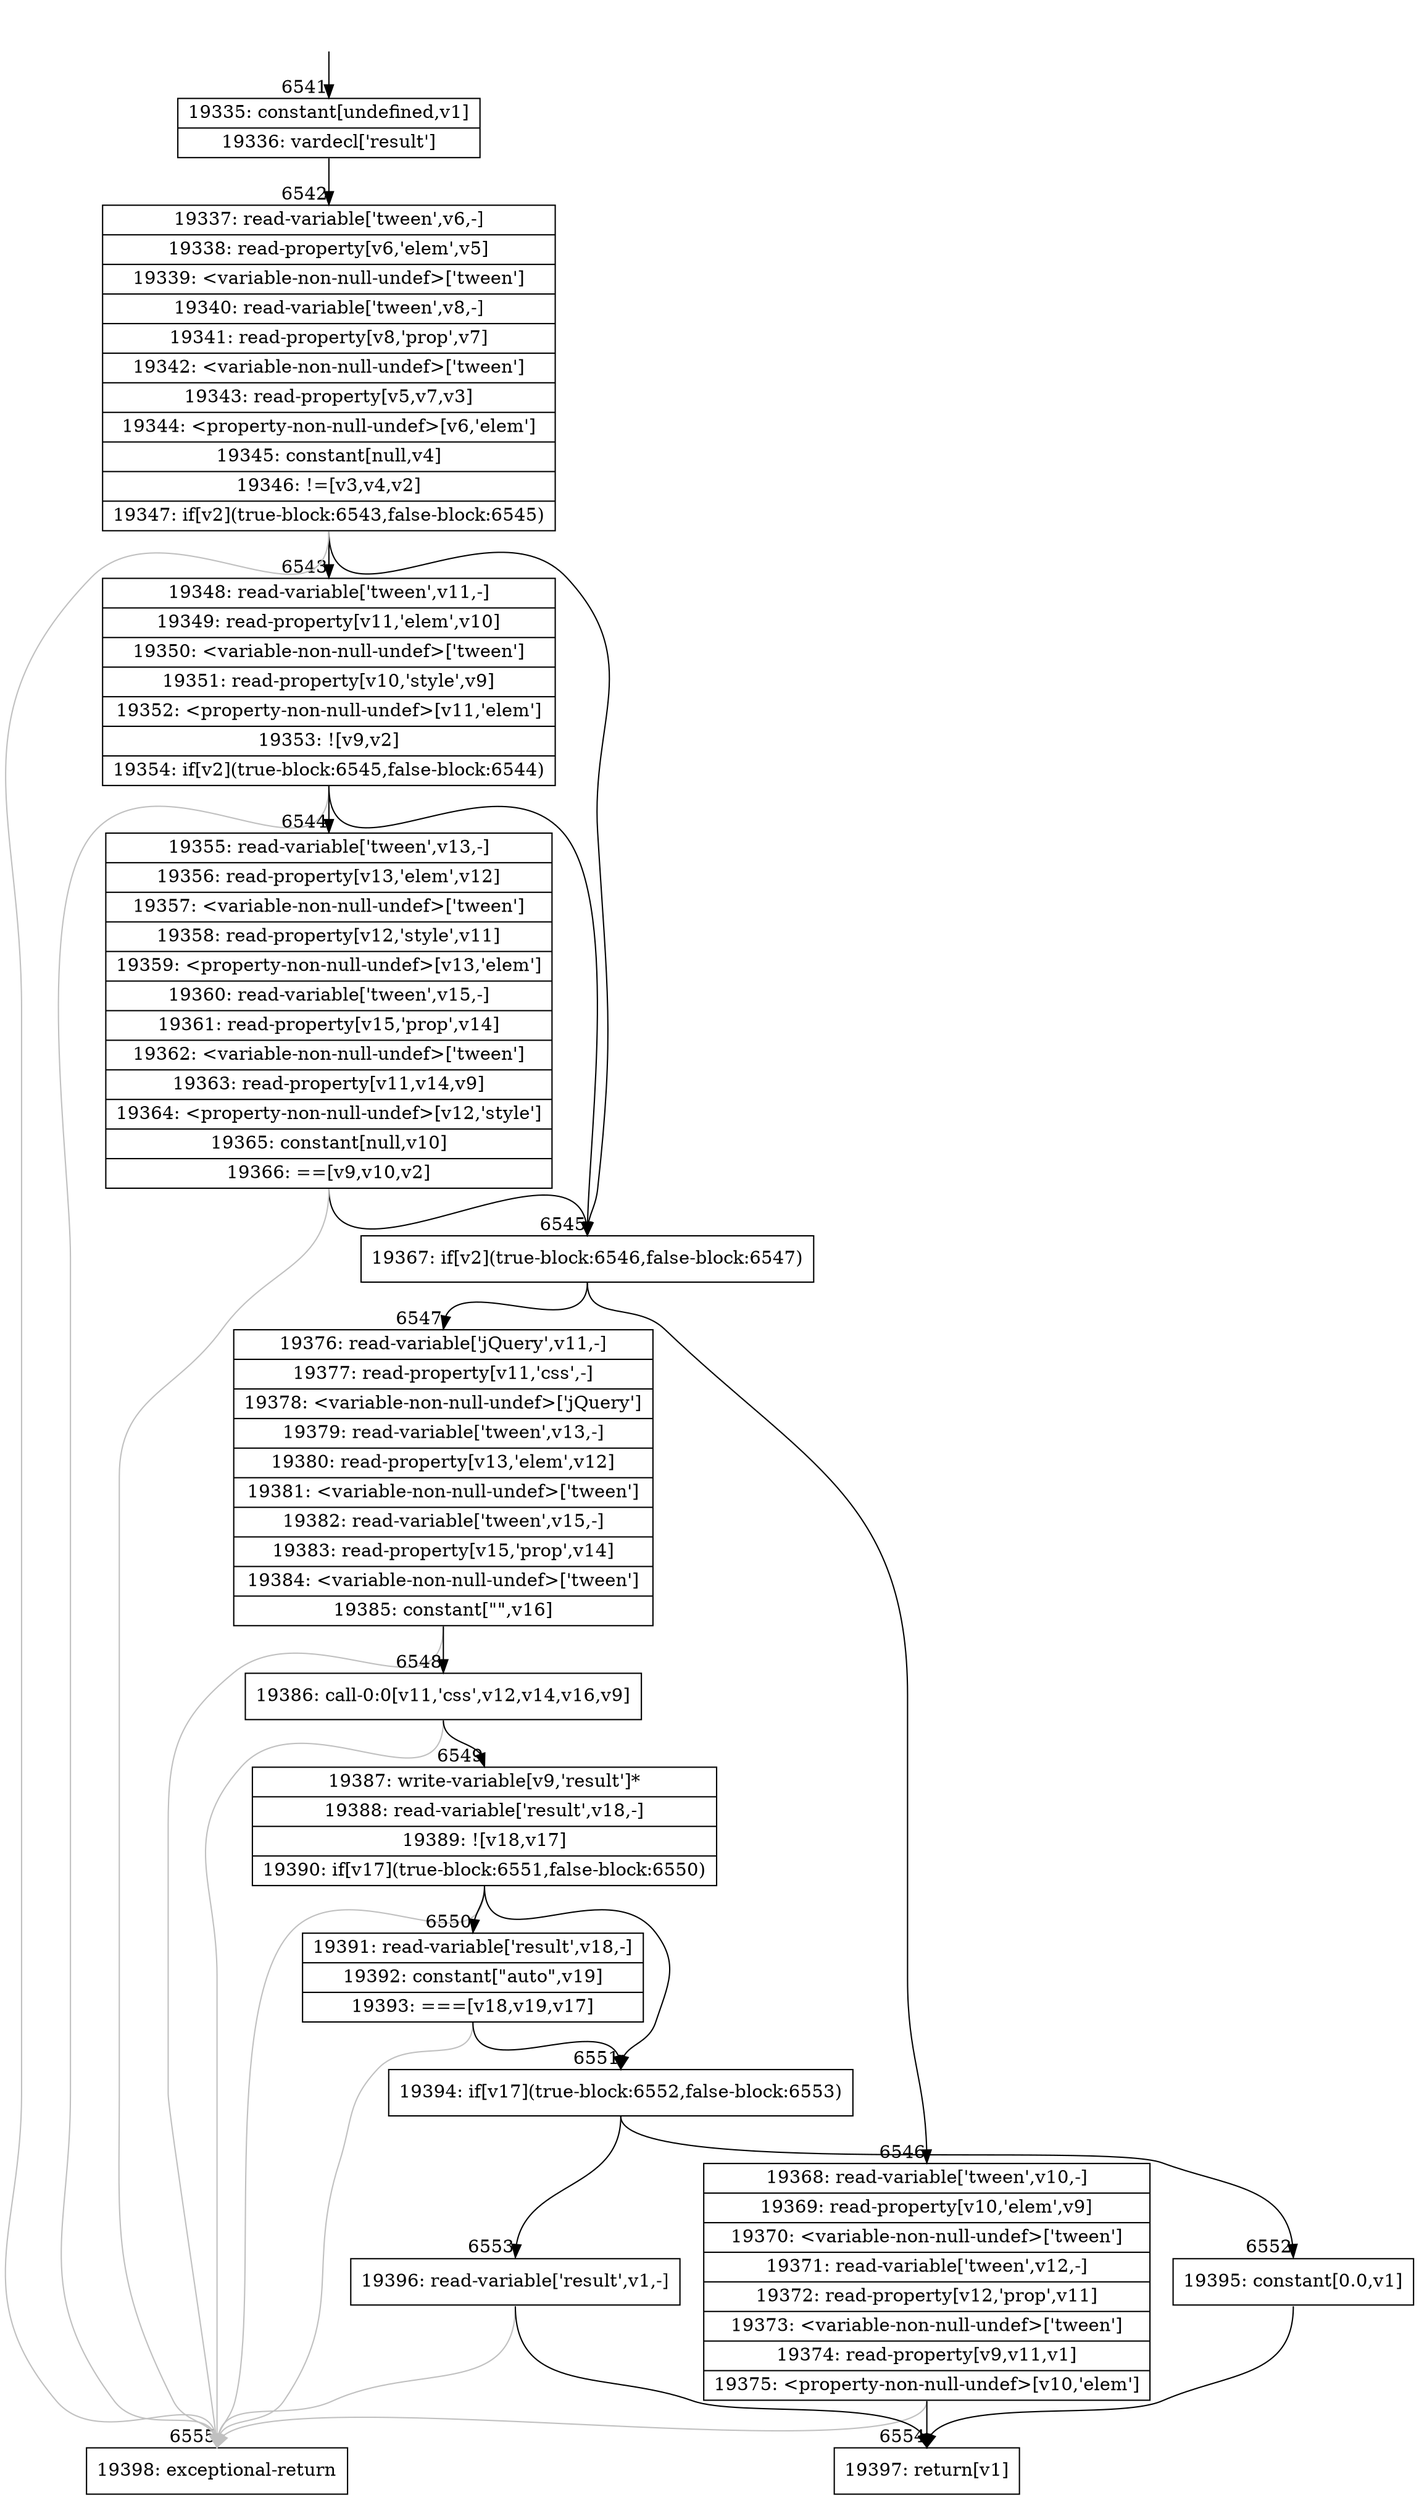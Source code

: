 digraph {
rankdir="TD"
BB_entry403[shape=none,label=""];
BB_entry403 -> BB6541 [tailport=s, headport=n, headlabel="    6541"]
BB6541 [shape=record label="{19335: constant[undefined,v1]|19336: vardecl['result']}" ] 
BB6541 -> BB6542 [tailport=s, headport=n, headlabel="      6542"]
BB6542 [shape=record label="{19337: read-variable['tween',v6,-]|19338: read-property[v6,'elem',v5]|19339: \<variable-non-null-undef\>['tween']|19340: read-variable['tween',v8,-]|19341: read-property[v8,'prop',v7]|19342: \<variable-non-null-undef\>['tween']|19343: read-property[v5,v7,v3]|19344: \<property-non-null-undef\>[v6,'elem']|19345: constant[null,v4]|19346: !=[v3,v4,v2]|19347: if[v2](true-block:6543,false-block:6545)}" ] 
BB6542 -> BB6545 [tailport=s, headport=n, headlabel="      6545"]
BB6542 -> BB6543 [tailport=s, headport=n, headlabel="      6543"]
BB6542 -> BB6555 [tailport=s, headport=n, color=gray, headlabel="      6555"]
BB6543 [shape=record label="{19348: read-variable['tween',v11,-]|19349: read-property[v11,'elem',v10]|19350: \<variable-non-null-undef\>['tween']|19351: read-property[v10,'style',v9]|19352: \<property-non-null-undef\>[v11,'elem']|19353: ![v9,v2]|19354: if[v2](true-block:6545,false-block:6544)}" ] 
BB6543 -> BB6545 [tailport=s, headport=n]
BB6543 -> BB6544 [tailport=s, headport=n, headlabel="      6544"]
BB6543 -> BB6555 [tailport=s, headport=n, color=gray]
BB6544 [shape=record label="{19355: read-variable['tween',v13,-]|19356: read-property[v13,'elem',v12]|19357: \<variable-non-null-undef\>['tween']|19358: read-property[v12,'style',v11]|19359: \<property-non-null-undef\>[v13,'elem']|19360: read-variable['tween',v15,-]|19361: read-property[v15,'prop',v14]|19362: \<variable-non-null-undef\>['tween']|19363: read-property[v11,v14,v9]|19364: \<property-non-null-undef\>[v12,'style']|19365: constant[null,v10]|19366: ==[v9,v10,v2]}" ] 
BB6544 -> BB6545 [tailport=s, headport=n]
BB6544 -> BB6555 [tailport=s, headport=n, color=gray]
BB6545 [shape=record label="{19367: if[v2](true-block:6546,false-block:6547)}" ] 
BB6545 -> BB6546 [tailport=s, headport=n, headlabel="      6546"]
BB6545 -> BB6547 [tailport=s, headport=n, headlabel="      6547"]
BB6546 [shape=record label="{19368: read-variable['tween',v10,-]|19369: read-property[v10,'elem',v9]|19370: \<variable-non-null-undef\>['tween']|19371: read-variable['tween',v12,-]|19372: read-property[v12,'prop',v11]|19373: \<variable-non-null-undef\>['tween']|19374: read-property[v9,v11,v1]|19375: \<property-non-null-undef\>[v10,'elem']}" ] 
BB6546 -> BB6554 [tailport=s, headport=n, headlabel="      6554"]
BB6546 -> BB6555 [tailport=s, headport=n, color=gray]
BB6547 [shape=record label="{19376: read-variable['jQuery',v11,-]|19377: read-property[v11,'css',-]|19378: \<variable-non-null-undef\>['jQuery']|19379: read-variable['tween',v13,-]|19380: read-property[v13,'elem',v12]|19381: \<variable-non-null-undef\>['tween']|19382: read-variable['tween',v15,-]|19383: read-property[v15,'prop',v14]|19384: \<variable-non-null-undef\>['tween']|19385: constant[\"\",v16]}" ] 
BB6547 -> BB6548 [tailport=s, headport=n, headlabel="      6548"]
BB6547 -> BB6555 [tailport=s, headport=n, color=gray]
BB6548 [shape=record label="{19386: call-0:0[v11,'css',v12,v14,v16,v9]}" ] 
BB6548 -> BB6549 [tailport=s, headport=n, headlabel="      6549"]
BB6548 -> BB6555 [tailport=s, headport=n, color=gray]
BB6549 [shape=record label="{19387: write-variable[v9,'result']*|19388: read-variable['result',v18,-]|19389: ![v18,v17]|19390: if[v17](true-block:6551,false-block:6550)}" ] 
BB6549 -> BB6551 [tailport=s, headport=n, headlabel="      6551"]
BB6549 -> BB6550 [tailport=s, headport=n, headlabel="      6550"]
BB6549 -> BB6555 [tailport=s, headport=n, color=gray]
BB6550 [shape=record label="{19391: read-variable['result',v18,-]|19392: constant[\"auto\",v19]|19393: ===[v18,v19,v17]}" ] 
BB6550 -> BB6551 [tailport=s, headport=n]
BB6550 -> BB6555 [tailport=s, headport=n, color=gray]
BB6551 [shape=record label="{19394: if[v17](true-block:6552,false-block:6553)}" ] 
BB6551 -> BB6552 [tailport=s, headport=n, headlabel="      6552"]
BB6551 -> BB6553 [tailport=s, headport=n, headlabel="      6553"]
BB6552 [shape=record label="{19395: constant[0.0,v1]}" ] 
BB6552 -> BB6554 [tailport=s, headport=n]
BB6553 [shape=record label="{19396: read-variable['result',v1,-]}" ] 
BB6553 -> BB6554 [tailport=s, headport=n]
BB6553 -> BB6555 [tailport=s, headport=n, color=gray]
BB6554 [shape=record label="{19397: return[v1]}" ] 
BB6555 [shape=record label="{19398: exceptional-return}" ] 
}
